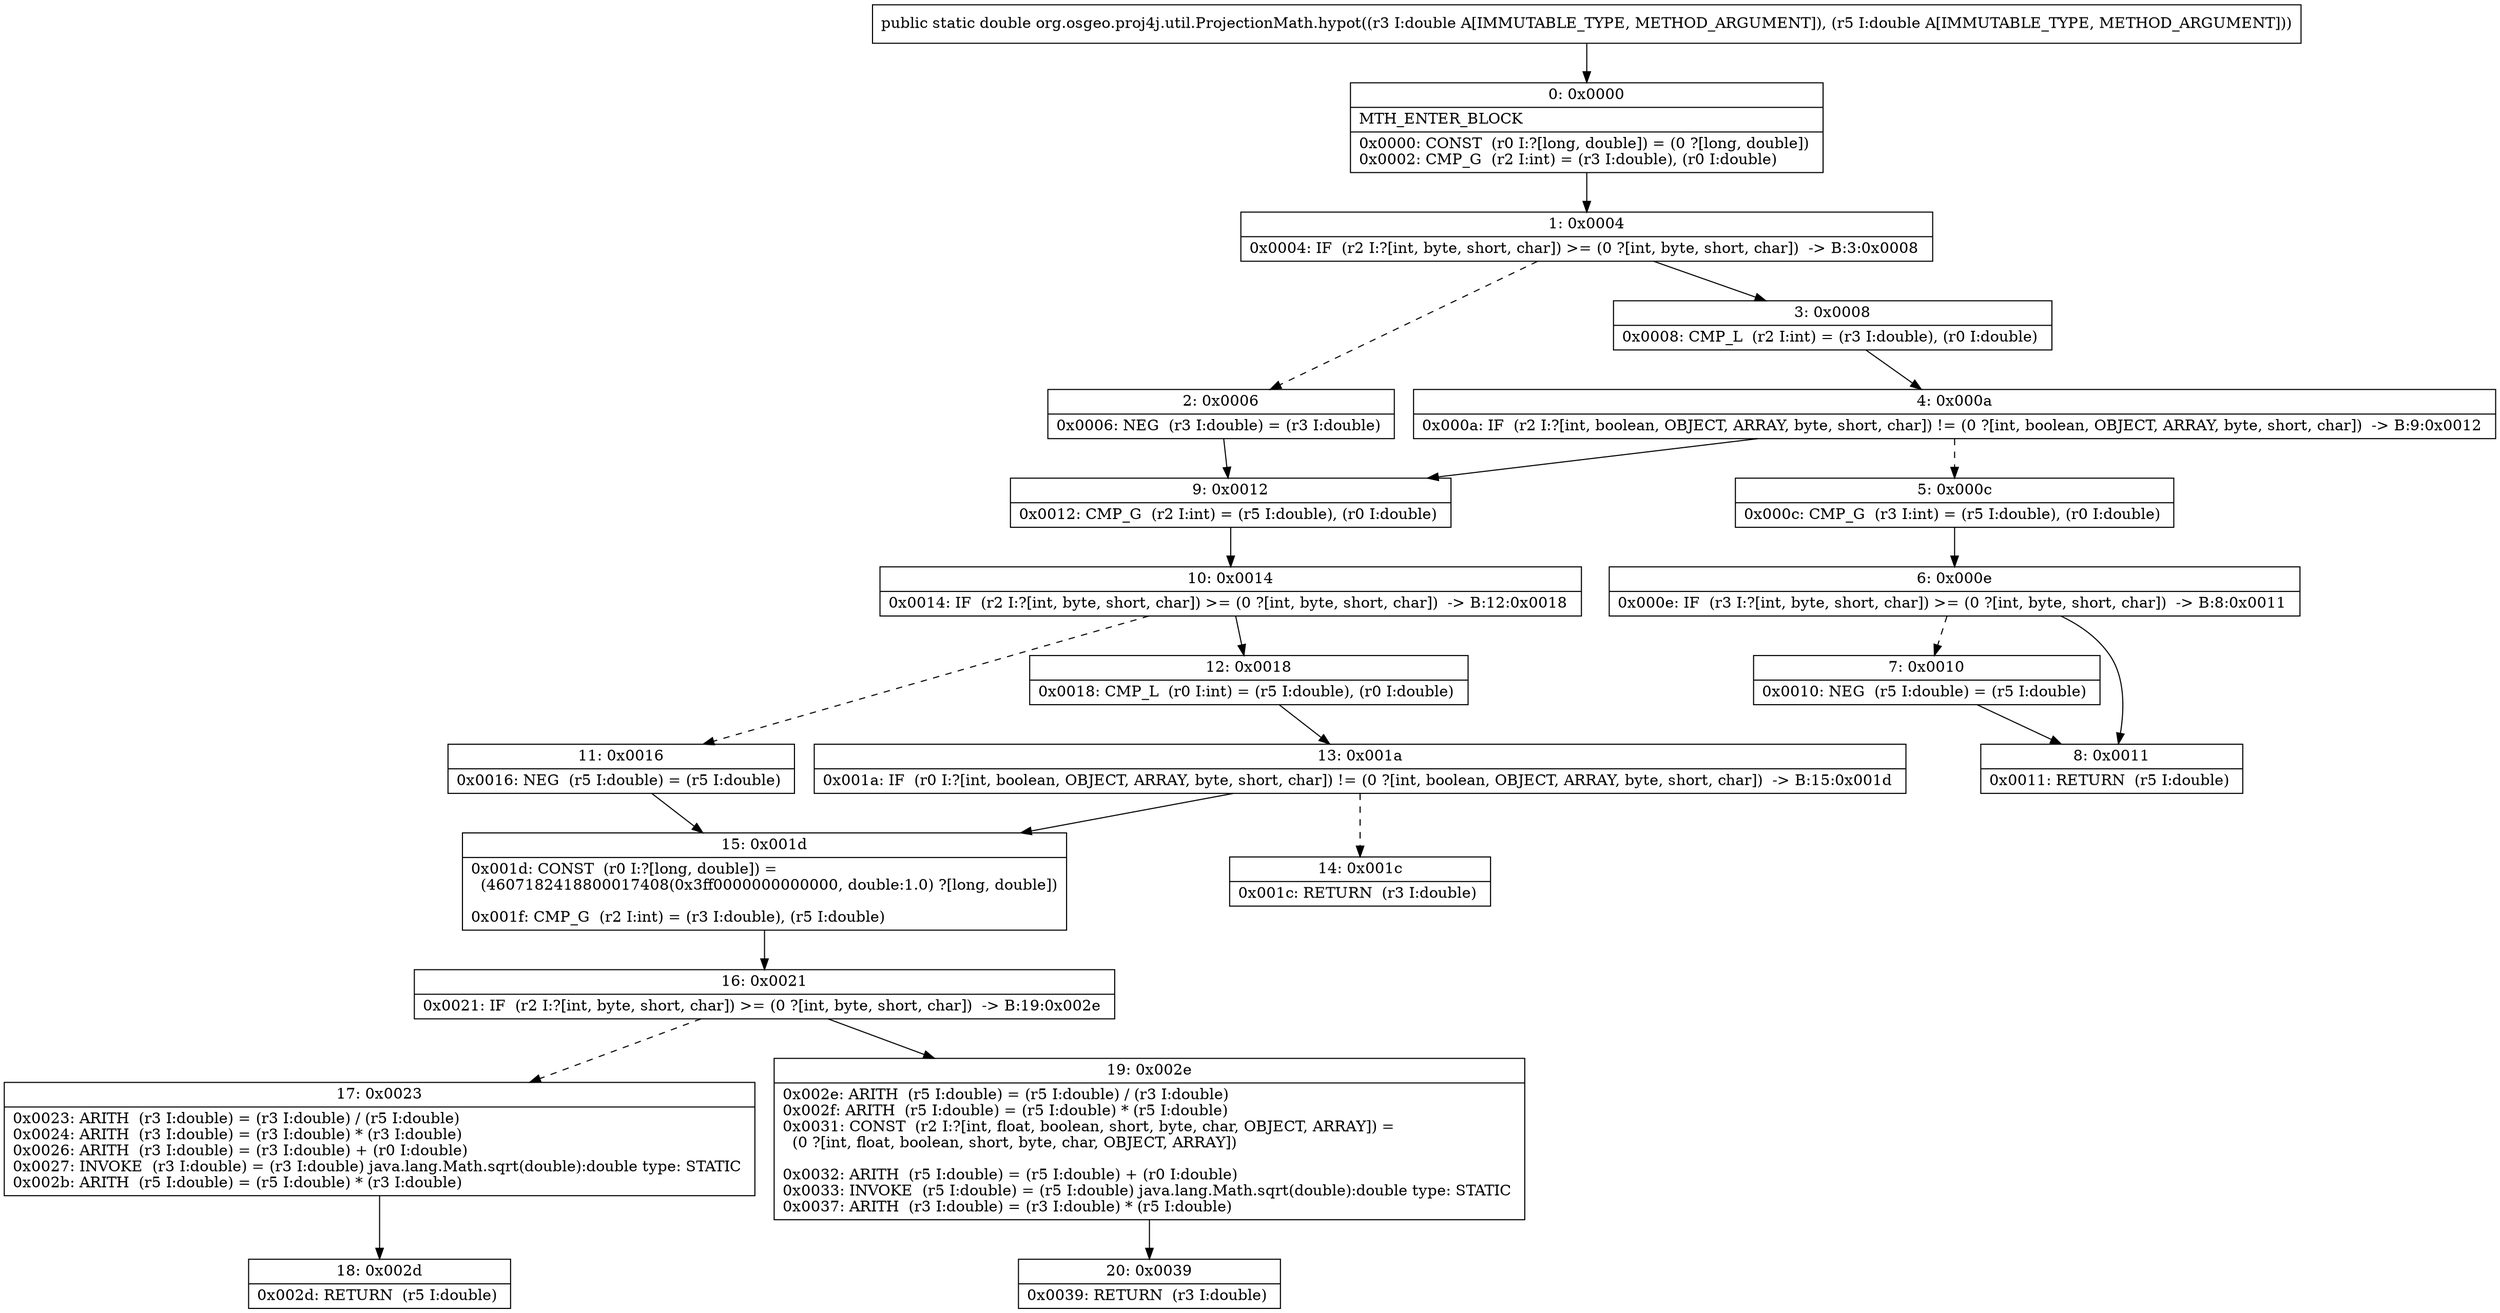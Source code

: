 digraph "CFG fororg.osgeo.proj4j.util.ProjectionMath.hypot(DD)D" {
Node_0 [shape=record,label="{0\:\ 0x0000|MTH_ENTER_BLOCK\l|0x0000: CONST  (r0 I:?[long, double]) = (0 ?[long, double]) \l0x0002: CMP_G  (r2 I:int) = (r3 I:double), (r0 I:double) \l}"];
Node_1 [shape=record,label="{1\:\ 0x0004|0x0004: IF  (r2 I:?[int, byte, short, char]) \>= (0 ?[int, byte, short, char])  \-\> B:3:0x0008 \l}"];
Node_2 [shape=record,label="{2\:\ 0x0006|0x0006: NEG  (r3 I:double) = (r3 I:double) \l}"];
Node_3 [shape=record,label="{3\:\ 0x0008|0x0008: CMP_L  (r2 I:int) = (r3 I:double), (r0 I:double) \l}"];
Node_4 [shape=record,label="{4\:\ 0x000a|0x000a: IF  (r2 I:?[int, boolean, OBJECT, ARRAY, byte, short, char]) != (0 ?[int, boolean, OBJECT, ARRAY, byte, short, char])  \-\> B:9:0x0012 \l}"];
Node_5 [shape=record,label="{5\:\ 0x000c|0x000c: CMP_G  (r3 I:int) = (r5 I:double), (r0 I:double) \l}"];
Node_6 [shape=record,label="{6\:\ 0x000e|0x000e: IF  (r3 I:?[int, byte, short, char]) \>= (0 ?[int, byte, short, char])  \-\> B:8:0x0011 \l}"];
Node_7 [shape=record,label="{7\:\ 0x0010|0x0010: NEG  (r5 I:double) = (r5 I:double) \l}"];
Node_8 [shape=record,label="{8\:\ 0x0011|0x0011: RETURN  (r5 I:double) \l}"];
Node_9 [shape=record,label="{9\:\ 0x0012|0x0012: CMP_G  (r2 I:int) = (r5 I:double), (r0 I:double) \l}"];
Node_10 [shape=record,label="{10\:\ 0x0014|0x0014: IF  (r2 I:?[int, byte, short, char]) \>= (0 ?[int, byte, short, char])  \-\> B:12:0x0018 \l}"];
Node_11 [shape=record,label="{11\:\ 0x0016|0x0016: NEG  (r5 I:double) = (r5 I:double) \l}"];
Node_12 [shape=record,label="{12\:\ 0x0018|0x0018: CMP_L  (r0 I:int) = (r5 I:double), (r0 I:double) \l}"];
Node_13 [shape=record,label="{13\:\ 0x001a|0x001a: IF  (r0 I:?[int, boolean, OBJECT, ARRAY, byte, short, char]) != (0 ?[int, boolean, OBJECT, ARRAY, byte, short, char])  \-\> B:15:0x001d \l}"];
Node_14 [shape=record,label="{14\:\ 0x001c|0x001c: RETURN  (r3 I:double) \l}"];
Node_15 [shape=record,label="{15\:\ 0x001d|0x001d: CONST  (r0 I:?[long, double]) = \l  (4607182418800017408(0x3ff0000000000000, double:1.0) ?[long, double])\l \l0x001f: CMP_G  (r2 I:int) = (r3 I:double), (r5 I:double) \l}"];
Node_16 [shape=record,label="{16\:\ 0x0021|0x0021: IF  (r2 I:?[int, byte, short, char]) \>= (0 ?[int, byte, short, char])  \-\> B:19:0x002e \l}"];
Node_17 [shape=record,label="{17\:\ 0x0023|0x0023: ARITH  (r3 I:double) = (r3 I:double) \/ (r5 I:double) \l0x0024: ARITH  (r3 I:double) = (r3 I:double) * (r3 I:double) \l0x0026: ARITH  (r3 I:double) = (r3 I:double) + (r0 I:double) \l0x0027: INVOKE  (r3 I:double) = (r3 I:double) java.lang.Math.sqrt(double):double type: STATIC \l0x002b: ARITH  (r5 I:double) = (r5 I:double) * (r3 I:double) \l}"];
Node_18 [shape=record,label="{18\:\ 0x002d|0x002d: RETURN  (r5 I:double) \l}"];
Node_19 [shape=record,label="{19\:\ 0x002e|0x002e: ARITH  (r5 I:double) = (r5 I:double) \/ (r3 I:double) \l0x002f: ARITH  (r5 I:double) = (r5 I:double) * (r5 I:double) \l0x0031: CONST  (r2 I:?[int, float, boolean, short, byte, char, OBJECT, ARRAY]) = \l  (0 ?[int, float, boolean, short, byte, char, OBJECT, ARRAY])\l \l0x0032: ARITH  (r5 I:double) = (r5 I:double) + (r0 I:double) \l0x0033: INVOKE  (r5 I:double) = (r5 I:double) java.lang.Math.sqrt(double):double type: STATIC \l0x0037: ARITH  (r3 I:double) = (r3 I:double) * (r5 I:double) \l}"];
Node_20 [shape=record,label="{20\:\ 0x0039|0x0039: RETURN  (r3 I:double) \l}"];
MethodNode[shape=record,label="{public static double org.osgeo.proj4j.util.ProjectionMath.hypot((r3 I:double A[IMMUTABLE_TYPE, METHOD_ARGUMENT]), (r5 I:double A[IMMUTABLE_TYPE, METHOD_ARGUMENT])) }"];
MethodNode -> Node_0;
Node_0 -> Node_1;
Node_1 -> Node_2[style=dashed];
Node_1 -> Node_3;
Node_2 -> Node_9;
Node_3 -> Node_4;
Node_4 -> Node_5[style=dashed];
Node_4 -> Node_9;
Node_5 -> Node_6;
Node_6 -> Node_7[style=dashed];
Node_6 -> Node_8;
Node_7 -> Node_8;
Node_9 -> Node_10;
Node_10 -> Node_11[style=dashed];
Node_10 -> Node_12;
Node_11 -> Node_15;
Node_12 -> Node_13;
Node_13 -> Node_14[style=dashed];
Node_13 -> Node_15;
Node_15 -> Node_16;
Node_16 -> Node_17[style=dashed];
Node_16 -> Node_19;
Node_17 -> Node_18;
Node_19 -> Node_20;
}

